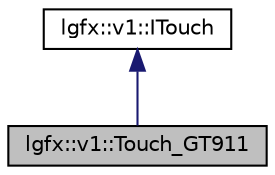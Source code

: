 digraph "lgfx::v1::Touch_GT911"
{
 // LATEX_PDF_SIZE
  edge [fontname="Helvetica",fontsize="10",labelfontname="Helvetica",labelfontsize="10"];
  node [fontname="Helvetica",fontsize="10",shape=record];
  Node1 [label="lgfx::v1::Touch_GT911",height=0.2,width=0.4,color="black", fillcolor="grey75", style="filled", fontcolor="black",tooltip=" "];
  Node2 -> Node1 [dir="back",color="midnightblue",fontsize="10",style="solid",fontname="Helvetica"];
  Node2 [label="lgfx::v1::ITouch",height=0.2,width=0.4,color="black", fillcolor="white", style="filled",URL="$d3/dd5/structlgfx_1_1v1_1_1ITouch.html",tooltip=" "];
}
